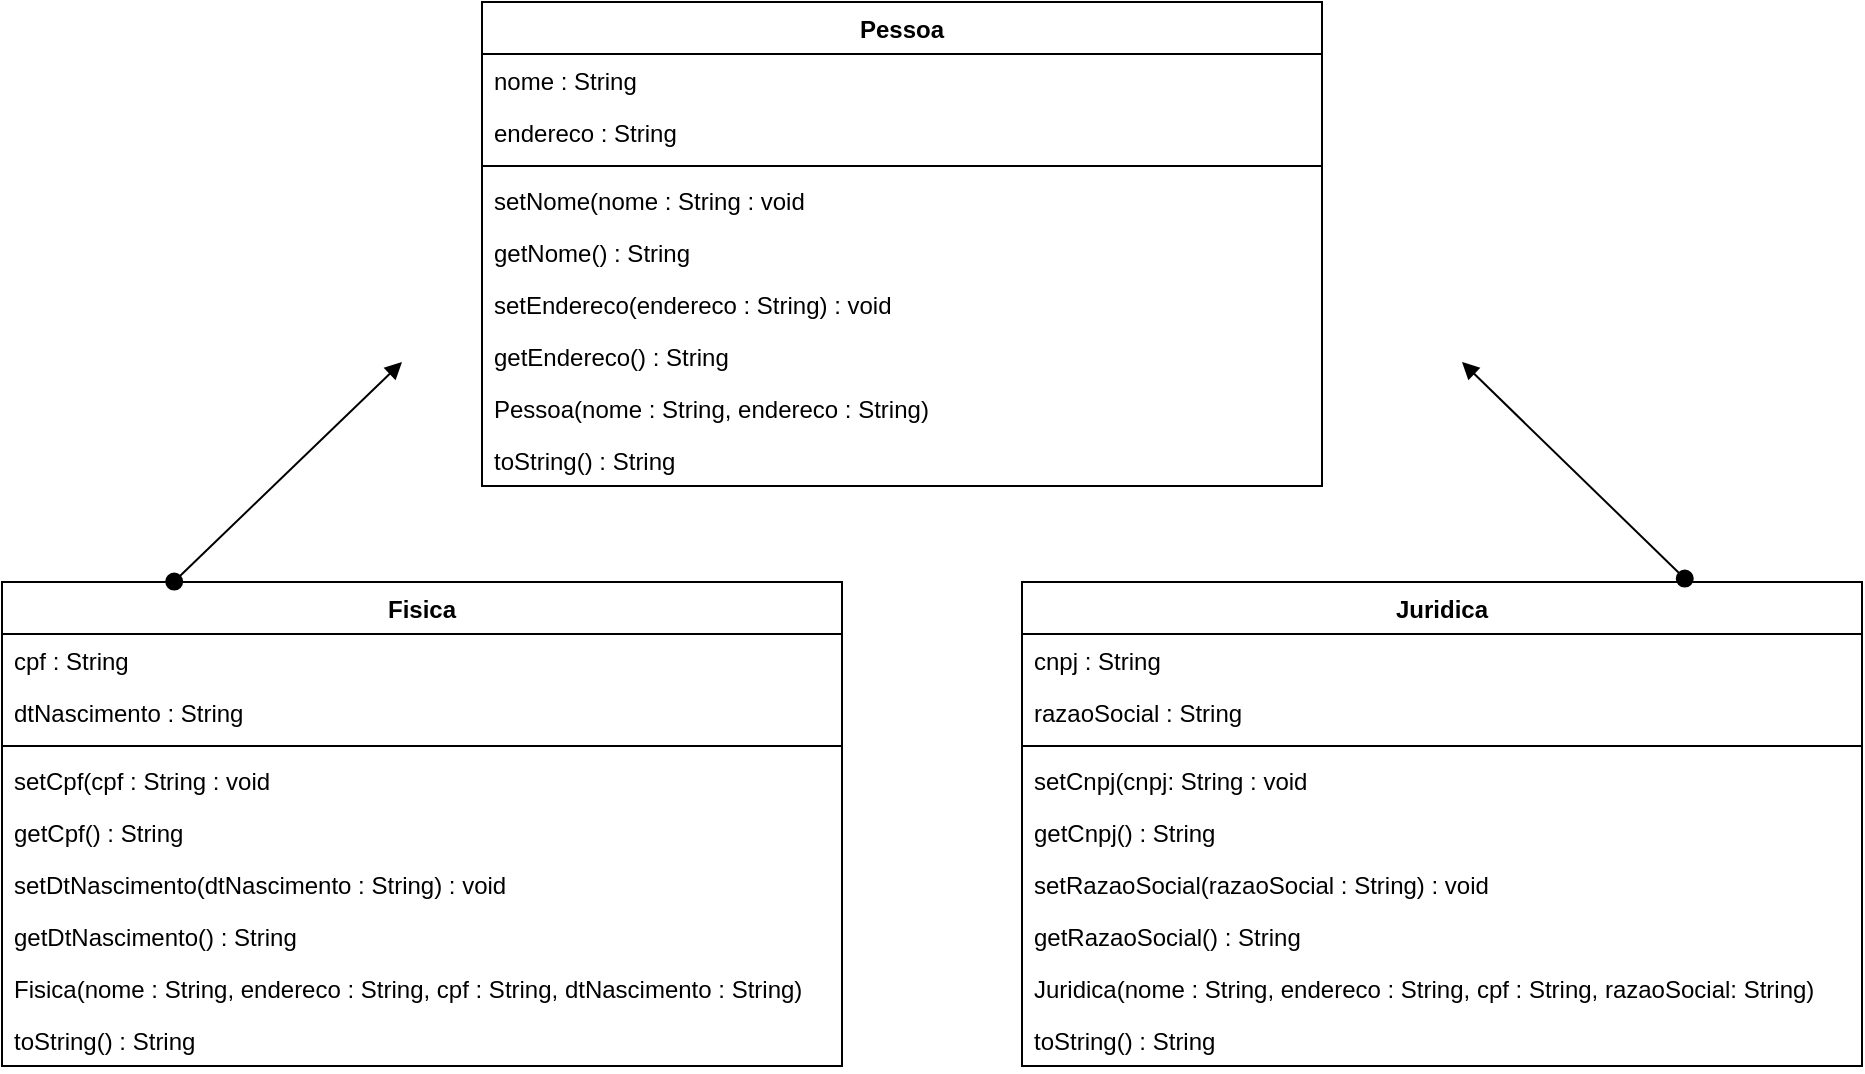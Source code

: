 <mxfile version="20.8.11" type="device"><diagram name="Página-1" id="J9To-DnTz9jNVkZKhGfP"><mxGraphModel dx="1450" dy="573" grid="1" gridSize="10" guides="1" tooltips="1" connect="1" arrows="1" fold="1" page="0" pageScale="1" pageWidth="827" pageHeight="1169" math="0" shadow="0"><root><mxCell id="0"/><mxCell id="1" parent="0"/><mxCell id="hP0YiJdCFTDL2UieyjOo-5" value="Fisica" style="swimlane;fontStyle=1;align=center;verticalAlign=top;childLayout=stackLayout;horizontal=1;startSize=26;horizontalStack=0;resizeParent=1;resizeParentMax=0;resizeLast=0;collapsible=1;marginBottom=0;" vertex="1" parent="1"><mxGeometry x="-40" y="310" width="420" height="242" as="geometry"/></mxCell><mxCell id="hP0YiJdCFTDL2UieyjOo-16" value="cpf : String" style="text;strokeColor=none;fillColor=none;align=left;verticalAlign=top;spacingLeft=4;spacingRight=4;overflow=hidden;rotatable=0;points=[[0,0.5],[1,0.5]];portConstraint=eastwest;" vertex="1" parent="hP0YiJdCFTDL2UieyjOo-5"><mxGeometry y="26" width="420" height="26" as="geometry"/></mxCell><mxCell id="hP0YiJdCFTDL2UieyjOo-6" value="dtNascimento : String" style="text;strokeColor=none;fillColor=none;align=left;verticalAlign=top;spacingLeft=4;spacingRight=4;overflow=hidden;rotatable=0;points=[[0,0.5],[1,0.5]];portConstraint=eastwest;" vertex="1" parent="hP0YiJdCFTDL2UieyjOo-5"><mxGeometry y="52" width="420" height="26" as="geometry"/></mxCell><mxCell id="hP0YiJdCFTDL2UieyjOo-7" value="" style="line;strokeWidth=1;fillColor=none;align=left;verticalAlign=middle;spacingTop=-1;spacingLeft=3;spacingRight=3;rotatable=0;labelPosition=right;points=[];portConstraint=eastwest;strokeColor=inherit;" vertex="1" parent="hP0YiJdCFTDL2UieyjOo-5"><mxGeometry y="78" width="420" height="8" as="geometry"/></mxCell><mxCell id="hP0YiJdCFTDL2UieyjOo-8" value="setCpf(cpf : String : void" style="text;strokeColor=none;fillColor=none;align=left;verticalAlign=top;spacingLeft=4;spacingRight=4;overflow=hidden;rotatable=0;points=[[0,0.5],[1,0.5]];portConstraint=eastwest;" vertex="1" parent="hP0YiJdCFTDL2UieyjOo-5"><mxGeometry y="86" width="420" height="26" as="geometry"/></mxCell><mxCell id="hP0YiJdCFTDL2UieyjOo-17" value="getCpf() : String" style="text;strokeColor=none;fillColor=none;align=left;verticalAlign=top;spacingLeft=4;spacingRight=4;overflow=hidden;rotatable=0;points=[[0,0.5],[1,0.5]];portConstraint=eastwest;" vertex="1" parent="hP0YiJdCFTDL2UieyjOo-5"><mxGeometry y="112" width="420" height="26" as="geometry"/></mxCell><mxCell id="hP0YiJdCFTDL2UieyjOo-18" value="setDtNascimento(dtNascimento : String) : void" style="text;strokeColor=none;fillColor=none;align=left;verticalAlign=top;spacingLeft=4;spacingRight=4;overflow=hidden;rotatable=0;points=[[0,0.5],[1,0.5]];portConstraint=eastwest;" vertex="1" parent="hP0YiJdCFTDL2UieyjOo-5"><mxGeometry y="138" width="420" height="26" as="geometry"/></mxCell><mxCell id="hP0YiJdCFTDL2UieyjOo-19" value="getDtNascimento() : String" style="text;strokeColor=none;fillColor=none;align=left;verticalAlign=top;spacingLeft=4;spacingRight=4;overflow=hidden;rotatable=0;points=[[0,0.5],[1,0.5]];portConstraint=eastwest;" vertex="1" parent="hP0YiJdCFTDL2UieyjOo-5"><mxGeometry y="164" width="420" height="26" as="geometry"/></mxCell><mxCell id="hP0YiJdCFTDL2UieyjOo-20" value="Fisica(nome : String, endereco : String, cpf : String, dtNascimento : String)" style="text;strokeColor=none;fillColor=none;align=left;verticalAlign=top;spacingLeft=4;spacingRight=4;overflow=hidden;rotatable=0;points=[[0,0.5],[1,0.5]];portConstraint=eastwest;" vertex="1" parent="hP0YiJdCFTDL2UieyjOo-5"><mxGeometry y="190" width="420" height="26" as="geometry"/></mxCell><mxCell id="hP0YiJdCFTDL2UieyjOo-21" value="toString() : String" style="text;strokeColor=none;fillColor=none;align=left;verticalAlign=top;spacingLeft=4;spacingRight=4;overflow=hidden;rotatable=0;points=[[0,0.5],[1,0.5]];portConstraint=eastwest;" vertex="1" parent="hP0YiJdCFTDL2UieyjOo-5"><mxGeometry y="216" width="420" height="26" as="geometry"/></mxCell><mxCell id="hP0YiJdCFTDL2UieyjOo-27" value="Juridica" style="swimlane;fontStyle=1;align=center;verticalAlign=top;childLayout=stackLayout;horizontal=1;startSize=26;horizontalStack=0;resizeParent=1;resizeParentMax=0;resizeLast=0;collapsible=1;marginBottom=0;" vertex="1" parent="1"><mxGeometry x="470" y="310" width="420" height="242" as="geometry"/></mxCell><mxCell id="hP0YiJdCFTDL2UieyjOo-28" value="cnpj : String" style="text;strokeColor=none;fillColor=none;align=left;verticalAlign=top;spacingLeft=4;spacingRight=4;overflow=hidden;rotatable=0;points=[[0,0.5],[1,0.5]];portConstraint=eastwest;" vertex="1" parent="hP0YiJdCFTDL2UieyjOo-27"><mxGeometry y="26" width="420" height="26" as="geometry"/></mxCell><mxCell id="hP0YiJdCFTDL2UieyjOo-29" value="razaoSocial : String" style="text;strokeColor=none;fillColor=none;align=left;verticalAlign=top;spacingLeft=4;spacingRight=4;overflow=hidden;rotatable=0;points=[[0,0.5],[1,0.5]];portConstraint=eastwest;" vertex="1" parent="hP0YiJdCFTDL2UieyjOo-27"><mxGeometry y="52" width="420" height="26" as="geometry"/></mxCell><mxCell id="hP0YiJdCFTDL2UieyjOo-30" value="" style="line;strokeWidth=1;fillColor=none;align=left;verticalAlign=middle;spacingTop=-1;spacingLeft=3;spacingRight=3;rotatable=0;labelPosition=right;points=[];portConstraint=eastwest;strokeColor=inherit;" vertex="1" parent="hP0YiJdCFTDL2UieyjOo-27"><mxGeometry y="78" width="420" height="8" as="geometry"/></mxCell><mxCell id="hP0YiJdCFTDL2UieyjOo-31" value="setCnpj(cnpj: String : void" style="text;strokeColor=none;fillColor=none;align=left;verticalAlign=top;spacingLeft=4;spacingRight=4;overflow=hidden;rotatable=0;points=[[0,0.5],[1,0.5]];portConstraint=eastwest;" vertex="1" parent="hP0YiJdCFTDL2UieyjOo-27"><mxGeometry y="86" width="420" height="26" as="geometry"/></mxCell><mxCell id="hP0YiJdCFTDL2UieyjOo-32" value="getCnpj() : String" style="text;strokeColor=none;fillColor=none;align=left;verticalAlign=top;spacingLeft=4;spacingRight=4;overflow=hidden;rotatable=0;points=[[0,0.5],[1,0.5]];portConstraint=eastwest;" vertex="1" parent="hP0YiJdCFTDL2UieyjOo-27"><mxGeometry y="112" width="420" height="26" as="geometry"/></mxCell><mxCell id="hP0YiJdCFTDL2UieyjOo-33" value="setRazaoSocial(razaoSocial : String) : void" style="text;strokeColor=none;fillColor=none;align=left;verticalAlign=top;spacingLeft=4;spacingRight=4;overflow=hidden;rotatable=0;points=[[0,0.5],[1,0.5]];portConstraint=eastwest;" vertex="1" parent="hP0YiJdCFTDL2UieyjOo-27"><mxGeometry y="138" width="420" height="26" as="geometry"/></mxCell><mxCell id="hP0YiJdCFTDL2UieyjOo-34" value="getRazaoSocial() : String" style="text;strokeColor=none;fillColor=none;align=left;verticalAlign=top;spacingLeft=4;spacingRight=4;overflow=hidden;rotatable=0;points=[[0,0.5],[1,0.5]];portConstraint=eastwest;" vertex="1" parent="hP0YiJdCFTDL2UieyjOo-27"><mxGeometry y="164" width="420" height="26" as="geometry"/></mxCell><mxCell id="hP0YiJdCFTDL2UieyjOo-35" value="Juridica(nome : String, endereco : String, cpf : String, razaoSocial: String)" style="text;strokeColor=none;fillColor=none;align=left;verticalAlign=top;spacingLeft=4;spacingRight=4;overflow=hidden;rotatable=0;points=[[0,0.5],[1,0.5]];portConstraint=eastwest;" vertex="1" parent="hP0YiJdCFTDL2UieyjOo-27"><mxGeometry y="190" width="420" height="26" as="geometry"/></mxCell><mxCell id="hP0YiJdCFTDL2UieyjOo-36" value="toString() : String" style="text;strokeColor=none;fillColor=none;align=left;verticalAlign=top;spacingLeft=4;spacingRight=4;overflow=hidden;rotatable=0;points=[[0,0.5],[1,0.5]];portConstraint=eastwest;" vertex="1" parent="hP0YiJdCFTDL2UieyjOo-27"><mxGeometry y="216" width="420" height="26" as="geometry"/></mxCell><mxCell id="hP0YiJdCFTDL2UieyjOo-37" value="Pessoa" style="swimlane;fontStyle=1;align=center;verticalAlign=top;childLayout=stackLayout;horizontal=1;startSize=26;horizontalStack=0;resizeParent=1;resizeParentMax=0;resizeLast=0;collapsible=1;marginBottom=0;" vertex="1" parent="1"><mxGeometry x="200" y="20" width="420" height="242" as="geometry"/></mxCell><mxCell id="hP0YiJdCFTDL2UieyjOo-38" value="nome : String" style="text;strokeColor=none;fillColor=none;align=left;verticalAlign=top;spacingLeft=4;spacingRight=4;overflow=hidden;rotatable=0;points=[[0,0.5],[1,0.5]];portConstraint=eastwest;" vertex="1" parent="hP0YiJdCFTDL2UieyjOo-37"><mxGeometry y="26" width="420" height="26" as="geometry"/></mxCell><mxCell id="hP0YiJdCFTDL2UieyjOo-39" value="endereco : String" style="text;strokeColor=none;fillColor=none;align=left;verticalAlign=top;spacingLeft=4;spacingRight=4;overflow=hidden;rotatable=0;points=[[0,0.5],[1,0.5]];portConstraint=eastwest;" vertex="1" parent="hP0YiJdCFTDL2UieyjOo-37"><mxGeometry y="52" width="420" height="26" as="geometry"/></mxCell><mxCell id="hP0YiJdCFTDL2UieyjOo-40" value="" style="line;strokeWidth=1;fillColor=none;align=left;verticalAlign=middle;spacingTop=-1;spacingLeft=3;spacingRight=3;rotatable=0;labelPosition=right;points=[];portConstraint=eastwest;strokeColor=inherit;" vertex="1" parent="hP0YiJdCFTDL2UieyjOo-37"><mxGeometry y="78" width="420" height="8" as="geometry"/></mxCell><mxCell id="hP0YiJdCFTDL2UieyjOo-41" value="setNome(nome : String : void" style="text;strokeColor=none;fillColor=none;align=left;verticalAlign=top;spacingLeft=4;spacingRight=4;overflow=hidden;rotatable=0;points=[[0,0.5],[1,0.5]];portConstraint=eastwest;" vertex="1" parent="hP0YiJdCFTDL2UieyjOo-37"><mxGeometry y="86" width="420" height="26" as="geometry"/></mxCell><mxCell id="hP0YiJdCFTDL2UieyjOo-42" value="getNome() : String" style="text;strokeColor=none;fillColor=none;align=left;verticalAlign=top;spacingLeft=4;spacingRight=4;overflow=hidden;rotatable=0;points=[[0,0.5],[1,0.5]];portConstraint=eastwest;" vertex="1" parent="hP0YiJdCFTDL2UieyjOo-37"><mxGeometry y="112" width="420" height="26" as="geometry"/></mxCell><mxCell id="hP0YiJdCFTDL2UieyjOo-43" value="setEndereco(endereco : String) : void" style="text;strokeColor=none;fillColor=none;align=left;verticalAlign=top;spacingLeft=4;spacingRight=4;overflow=hidden;rotatable=0;points=[[0,0.5],[1,0.5]];portConstraint=eastwest;" vertex="1" parent="hP0YiJdCFTDL2UieyjOo-37"><mxGeometry y="138" width="420" height="26" as="geometry"/></mxCell><mxCell id="hP0YiJdCFTDL2UieyjOo-44" value="getEndereco() : String" style="text;strokeColor=none;fillColor=none;align=left;verticalAlign=top;spacingLeft=4;spacingRight=4;overflow=hidden;rotatable=0;points=[[0,0.5],[1,0.5]];portConstraint=eastwest;" vertex="1" parent="hP0YiJdCFTDL2UieyjOo-37"><mxGeometry y="164" width="420" height="26" as="geometry"/></mxCell><mxCell id="hP0YiJdCFTDL2UieyjOo-45" value="Pessoa(nome : String, endereco : String)" style="text;strokeColor=none;fillColor=none;align=left;verticalAlign=top;spacingLeft=4;spacingRight=4;overflow=hidden;rotatable=0;points=[[0,0.5],[1,0.5]];portConstraint=eastwest;" vertex="1" parent="hP0YiJdCFTDL2UieyjOo-37"><mxGeometry y="190" width="420" height="26" as="geometry"/></mxCell><mxCell id="hP0YiJdCFTDL2UieyjOo-46" value="toString() : String" style="text;strokeColor=none;fillColor=none;align=left;verticalAlign=top;spacingLeft=4;spacingRight=4;overflow=hidden;rotatable=0;points=[[0,0.5],[1,0.5]];portConstraint=eastwest;" vertex="1" parent="hP0YiJdCFTDL2UieyjOo-37"><mxGeometry y="216" width="420" height="26" as="geometry"/></mxCell><mxCell id="hP0YiJdCFTDL2UieyjOo-49" value="" style="html=1;verticalAlign=bottom;startArrow=oval;startFill=1;endArrow=block;startSize=8;rounded=0;exitX=0.789;exitY=-0.007;exitDx=0;exitDy=0;exitPerimeter=0;" edge="1" parent="1" source="hP0YiJdCFTDL2UieyjOo-27"><mxGeometry width="60" relative="1" as="geometry"><mxPoint x="770" y="290" as="sourcePoint"/><mxPoint x="690" y="200" as="targetPoint"/></mxGeometry></mxCell><mxCell id="hP0YiJdCFTDL2UieyjOo-50" value="" style="html=1;verticalAlign=bottom;startArrow=oval;startFill=1;endArrow=block;startSize=8;rounded=0;exitX=0.205;exitY=-0.001;exitDx=0;exitDy=0;exitPerimeter=0;" edge="1" parent="1" source="hP0YiJdCFTDL2UieyjOo-5"><mxGeometry width="60" relative="1" as="geometry"><mxPoint x="60" y="300" as="sourcePoint"/><mxPoint x="160" y="200" as="targetPoint"/></mxGeometry></mxCell></root></mxGraphModel></diagram></mxfile>